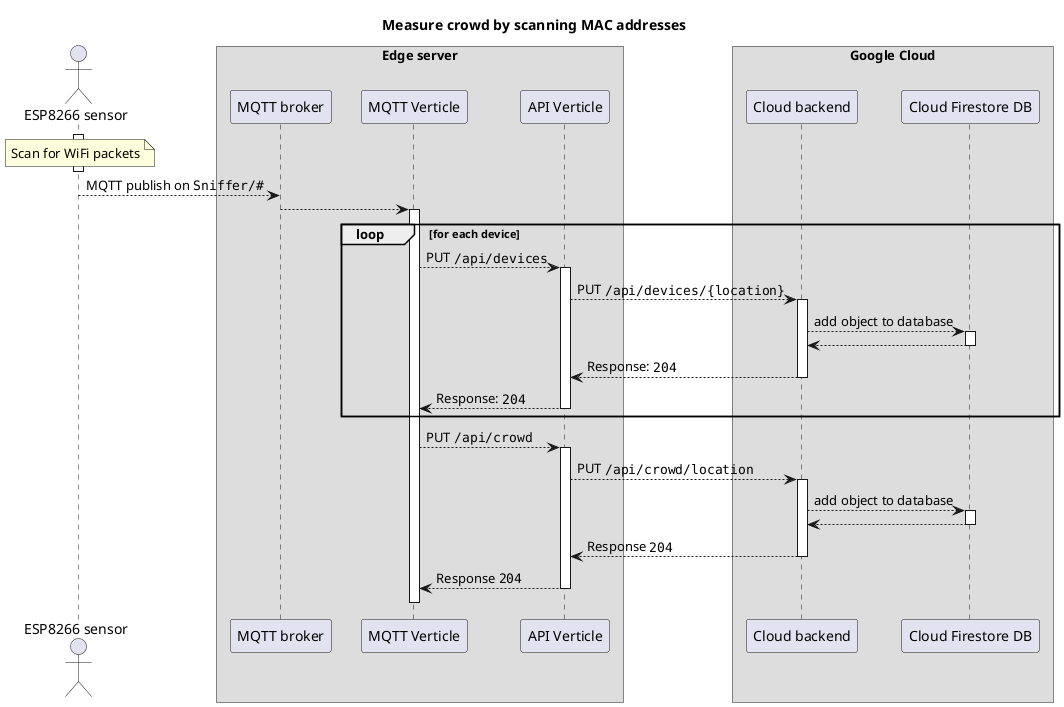@startuml measure

title: Measure crowd by scanning MAC addresses

skinparam ParticipantPadding 10
skinparam BoxPadding 5

actor "ESP8266 sensor" as esp

box "Edge server"
participant "MQTT broker" as mqtt
participant "MQTT Verticle" as mqttVertx
participant "API Verticle" as restVertx
end box

box "Google Cloud"
participant "Cloud backend" as google
participant "Cloud Firestore DB" as db
end box

' loop
activate esp
note over esp: Scan for WiFi packets
deactivate esp

esp --> mqtt: MQTT publish on ""Sniffer/#""
mqtt --> mqttVertx ++

loop for each device
    mqttVertx --> restVertx ++: PUT ""/api/devices""
    restVertx --> google ++: PUT ""/api/devices/{location}""
    google --> db ++: add object to database
    return
    return Response: ""204""
    return Response: ""204""
end

mqttVertx --> restVertx ++: PUT ""/api/crowd""
restVertx --> google ++: PUT ""/api/crowd/location""
google --> db ++: add object to database
return
return Response ""204""
return Response ""204""
mqttVertx -[hidden]-> mqtt --
' end
@enduml
